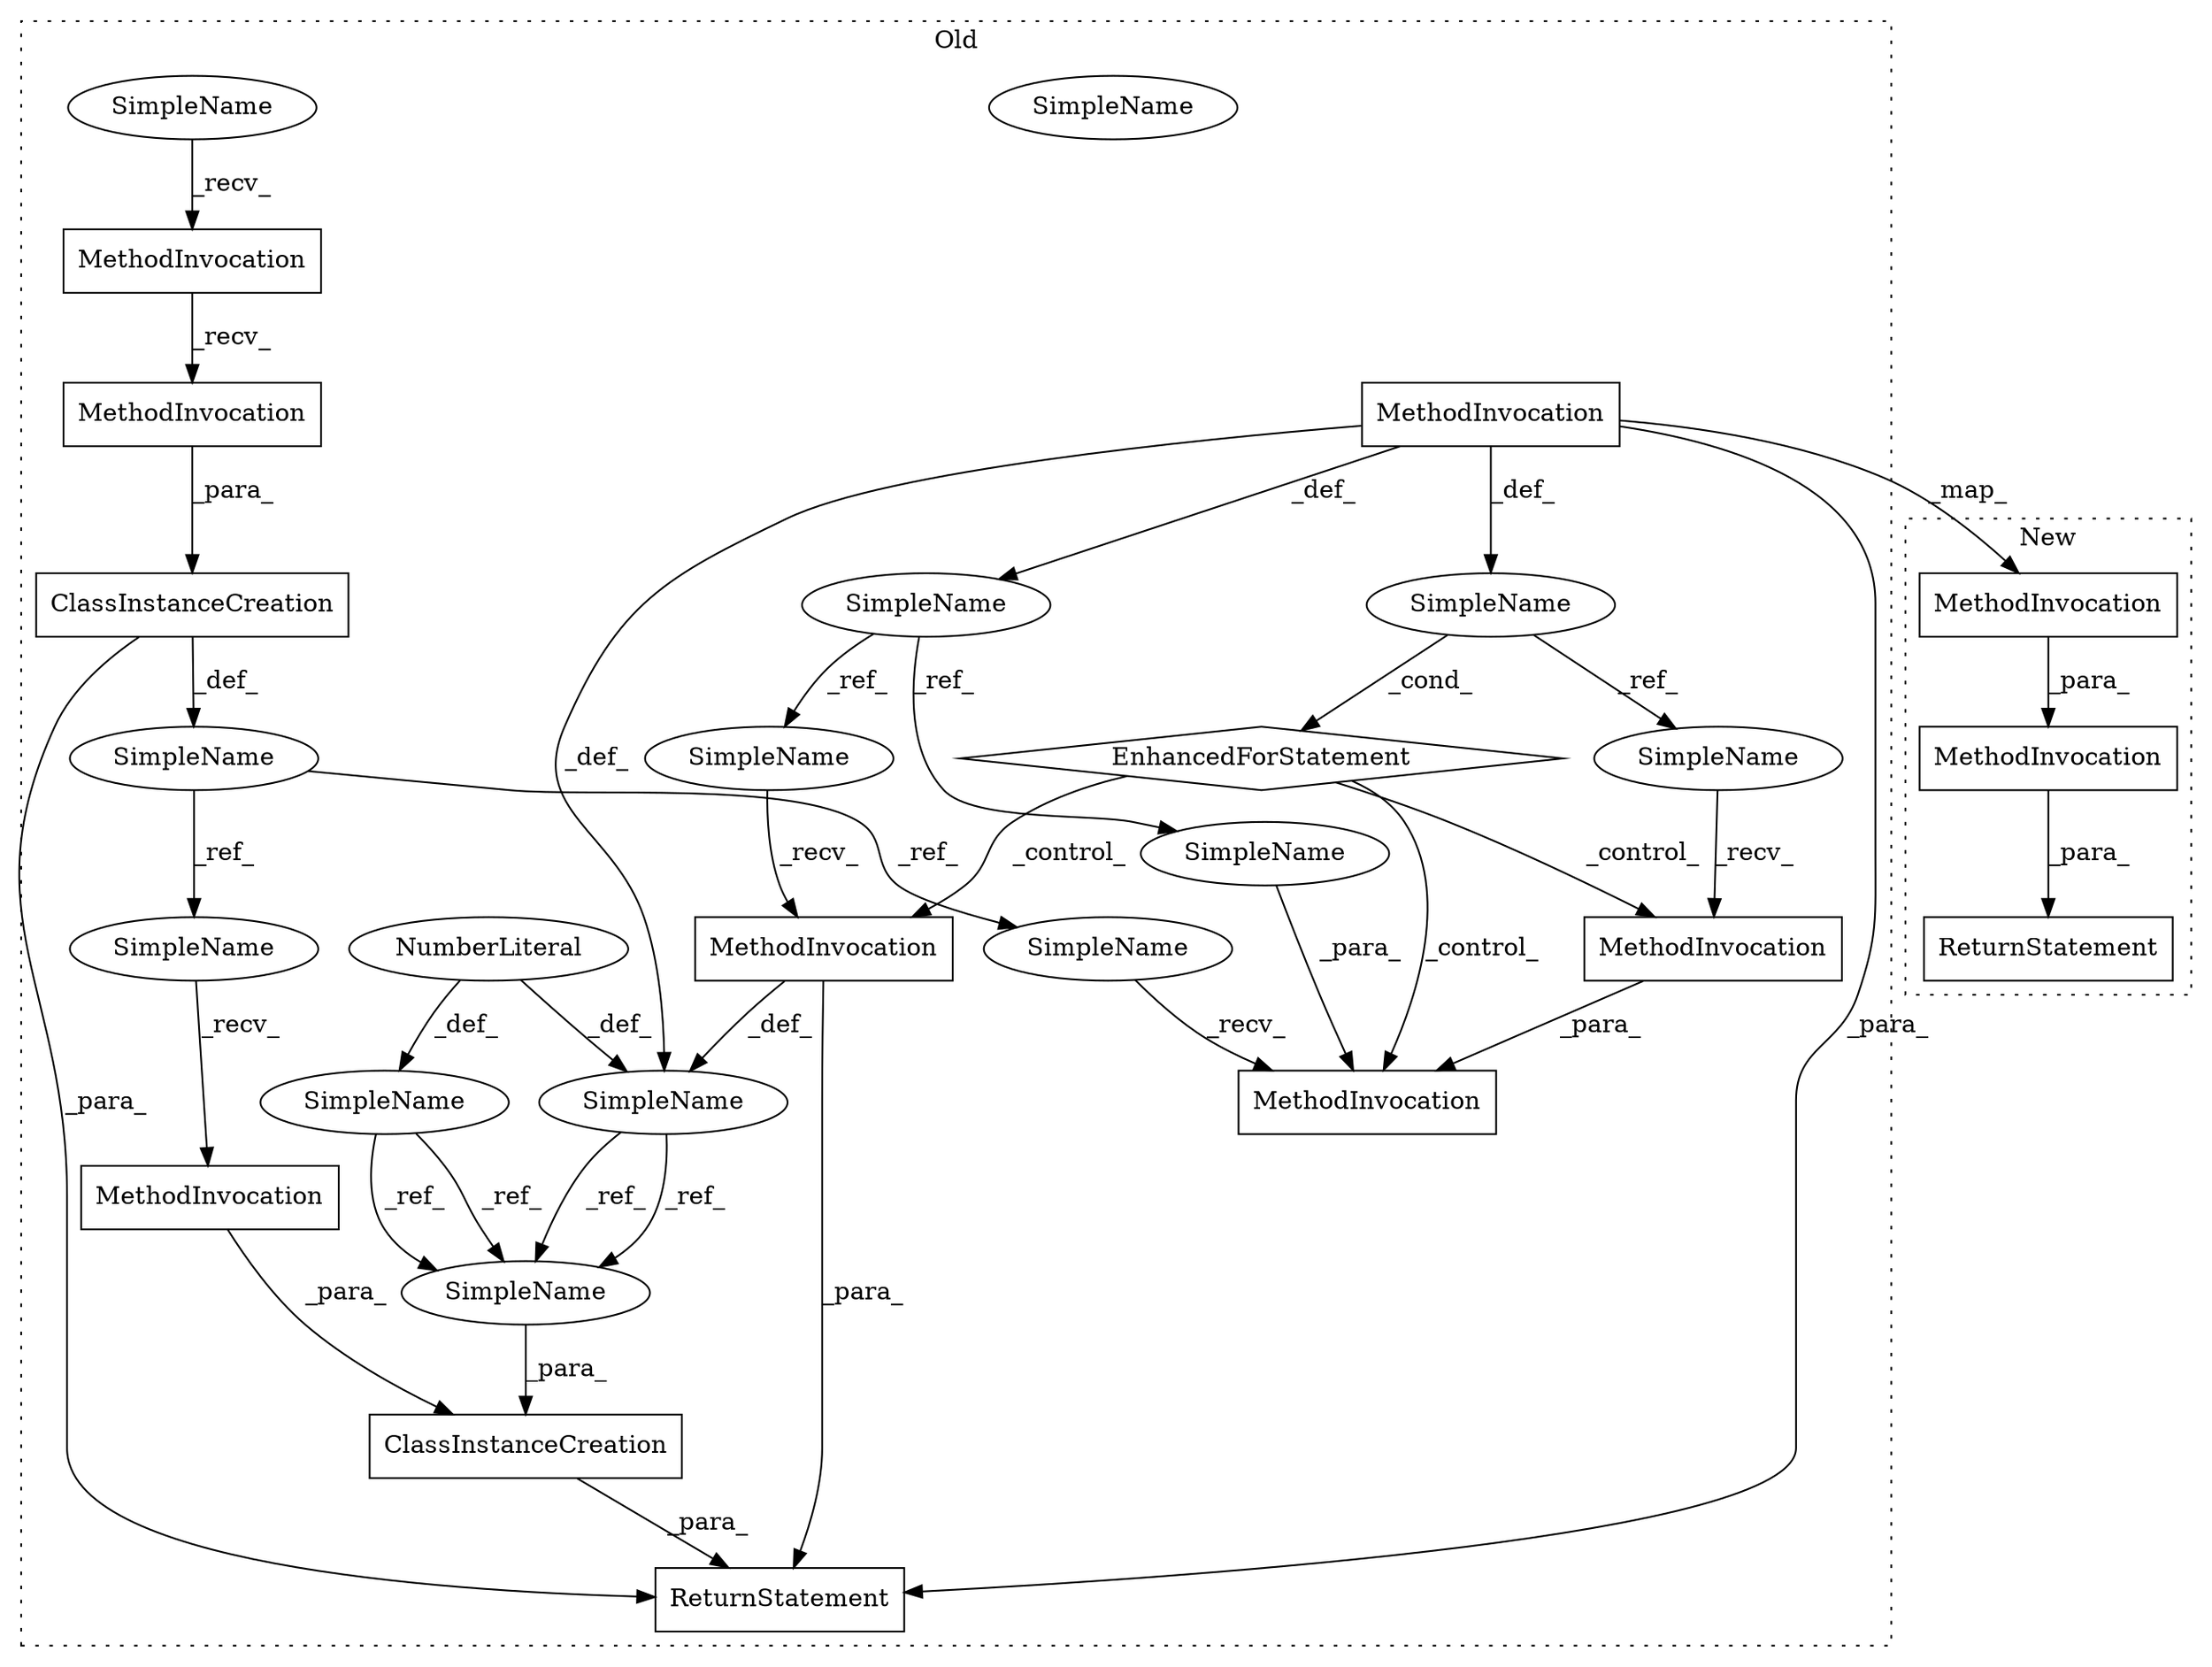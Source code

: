 digraph G {
subgraph cluster0 {
1 [label="ClassInstanceCreation" a="14" s="15300,15365" l="27,1" shape="box"];
2 [label="ClassInstanceCreation" a="14" s="14855,14905" l="27,1" shape="box"];
3 [label="MethodInvocation" a="32" s="15335" l="7" shape="box"];
4 [label="MethodInvocation" a="32" s="15023" l="10" shape="box"];
5 [label="MethodInvocation" a="32" s="14891" l="7" shape="box"];
6 [label="MethodInvocation" a="32" s="15057" l="8" shape="box"];
8 [label="MethodInvocation" a="32" s="15231,15243" l="4,1" shape="box"];
9 [label="MethodInvocation" a="32" s="15266" l="6" shape="box"];
10 [label="MethodInvocation" a="32" s="14899" l="6" shape="box"];
12 [label="NumberLiteral" a="34" s="14923" l="1" shape="ellipse"];
14 [label="ReturnStatement" a="41" s="15293" l="7" shape="box"];
15 [label="SimpleName" a="42" s="15240" l="3" shape="ellipse"];
16 [label="SimpleName" a="42" s="14916" l="4" shape="ellipse"];
17 [label="SimpleName" a="42" s="15223" l="7" shape="ellipse"];
18 [label="SimpleName" a="42" s="15262" l="3" shape="ellipse"];
19 [label="SimpleName" a="42" s="15344" l="4" shape="ellipse"];
20 [label="SimpleName" a="42" s="14990" l="5" shape="ellipse"];
21 [label="SimpleName" a="42" s="15327" l="7" shape="ellipse"];
22 [label="SimpleName" a="42" s="14837" l="7" shape="ellipse"];
23 [label="SimpleName" a="42" s="15051" l="5" shape="ellipse"];
24 [label="SimpleName" a="42" s="15146" l="3" shape="ellipse"];
25 [label="SimpleName" a="42" s="14882" l="8" shape="ellipse"];
26 [label="SimpleName" a="42" s="15344" l="4" shape="ellipse"];
27 [label="SimpleName" a="42" s="15254" l="4" shape="ellipse"];
28 [label="EnhancedForStatement" a="70" s="14931,15033" l="5,2" shape="diamond"];
label = "Old";
style="dotted";
}
subgraph cluster1 {
7 [label="MethodInvocation" a="32" s="14331,14390" l="15,1" shape="box"];
11 [label="MethodInvocation" a="32" s="14363" l="10" shape="box"];
13 [label="ReturnStatement" a="41" s="14324" l="7" shape="box"];
label = "New";
style="dotted";
}
1 -> 14 [label="_para_"];
2 -> 14 [label="_para_"];
2 -> 22 [label="_def_"];
3 -> 1 [label="_para_"];
4 -> 14 [label="_para_"];
4 -> 24 [label="_def_"];
4 -> 11 [label="_map_"];
4 -> 27 [label="_def_"];
4 -> 20 [label="_def_"];
5 -> 10 [label="_recv_"];
6 -> 8 [label="_para_"];
7 -> 13 [label="_para_"];
9 -> 27 [label="_def_"];
9 -> 14 [label="_para_"];
10 -> 2 [label="_para_"];
11 -> 7 [label="_para_"];
12 -> 27 [label="_def_"];
12 -> 16 [label="_def_"];
15 -> 8 [label="_para_"];
16 -> 26 [label="_ref_"];
16 -> 26 [label="_ref_"];
17 -> 8 [label="_recv_"];
18 -> 9 [label="_recv_"];
20 -> 23 [label="_ref_"];
20 -> 28 [label="_cond_"];
21 -> 3 [label="_recv_"];
22 -> 17 [label="_ref_"];
22 -> 21 [label="_ref_"];
23 -> 6 [label="_recv_"];
24 -> 15 [label="_ref_"];
24 -> 18 [label="_ref_"];
25 -> 5 [label="_recv_"];
26 -> 1 [label="_para_"];
27 -> 26 [label="_ref_"];
27 -> 26 [label="_ref_"];
28 -> 8 [label="_control_"];
28 -> 6 [label="_control_"];
28 -> 9 [label="_control_"];
}